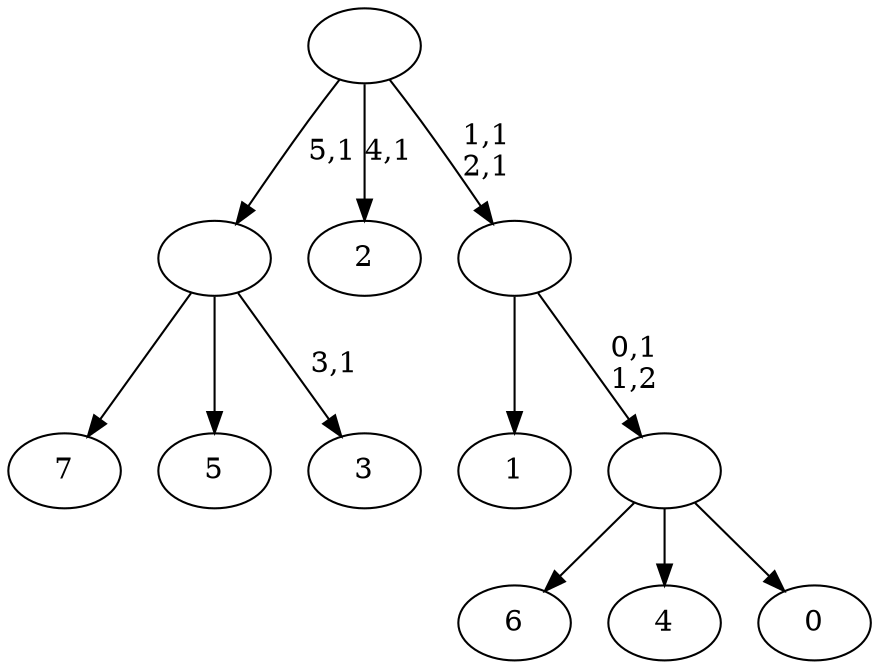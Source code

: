 digraph T {
	14 [label="7"]
	13 [label="6"]
	12 [label="5"]
	11 [label="4"]
	10 [label="3"]
	8 [label=""]
	7 [label="2"]
	5 [label="1"]
	4 [label="0"]
	3 [label=""]
	2 [label=""]
	0 [label=""]
	8 -> 10 [label="3,1"]
	8 -> 14 [label=""]
	8 -> 12 [label=""]
	3 -> 13 [label=""]
	3 -> 11 [label=""]
	3 -> 4 [label=""]
	2 -> 5 [label=""]
	2 -> 3 [label="0,1\n1,2"]
	0 -> 2 [label="1,1\n2,1"]
	0 -> 7 [label="4,1"]
	0 -> 8 [label="5,1"]
}
